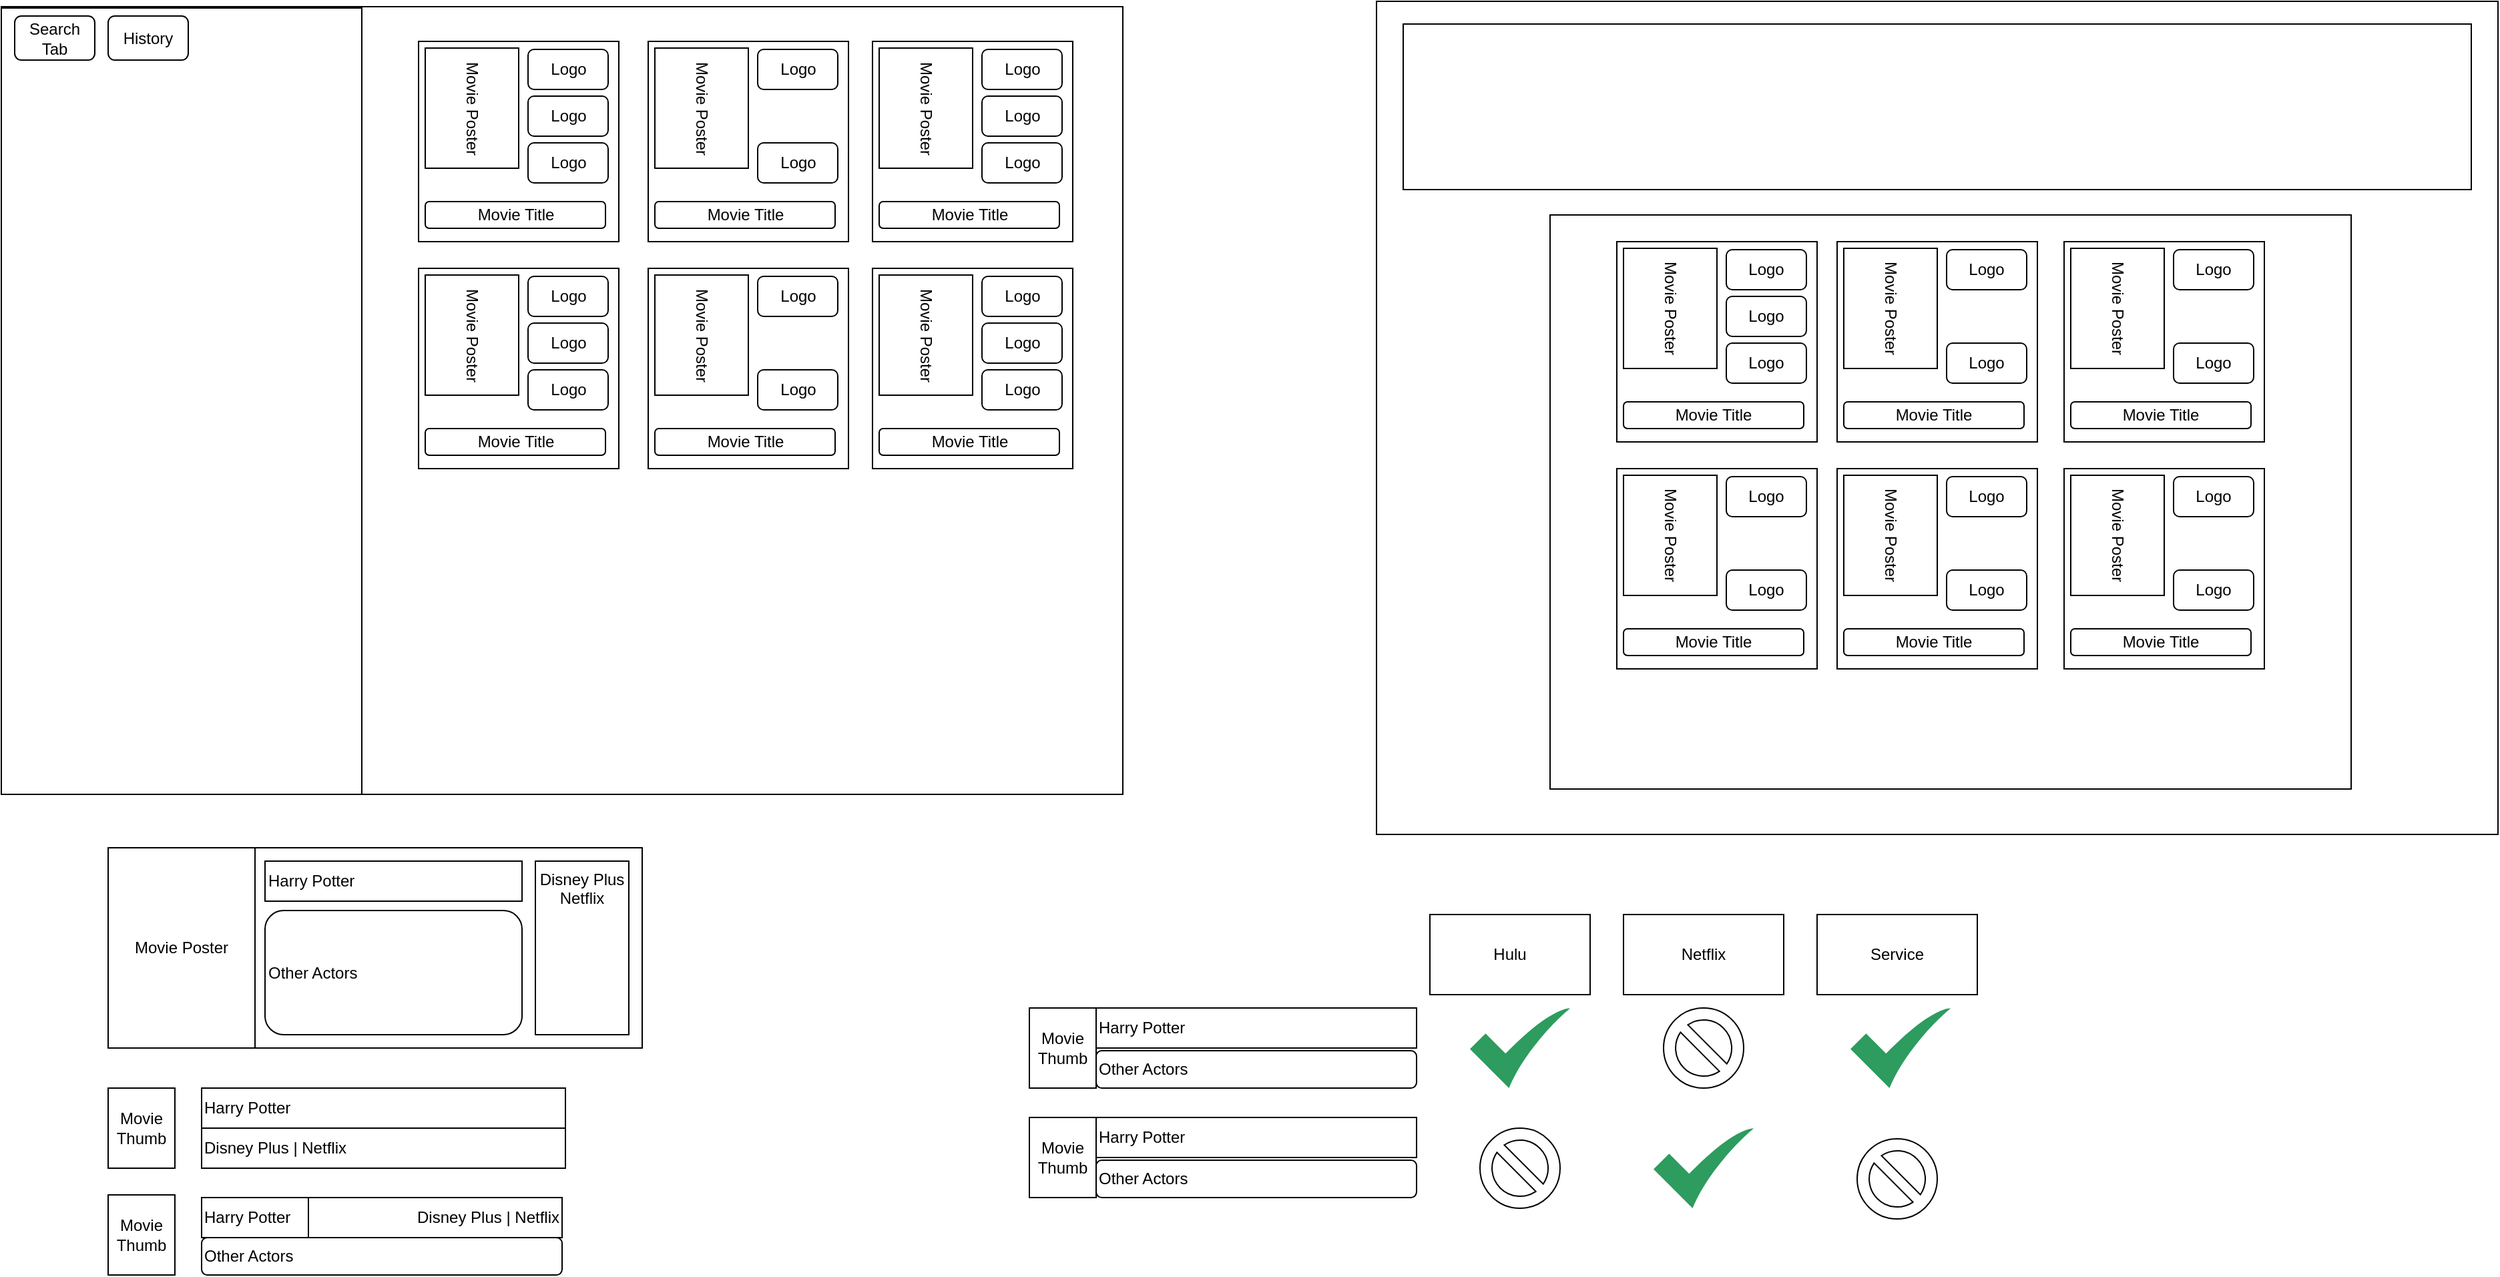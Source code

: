 <mxfile version="20.0.4" type="github"><diagram id="Ak_6PLhMbCiVXatLOwjV" name="Page-1"><mxGraphModel dx="1422" dy="772" grid="1" gridSize="10" guides="1" tooltips="1" connect="1" arrows="1" fold="1" page="1" pageScale="1" pageWidth="850" pageHeight="1100" math="0" shadow="0"><root><mxCell id="0"/><mxCell id="1" parent="0"/><mxCell id="VjZ6RCnpF5j11ZpRup7t-1" value="" style="rounded=0;whiteSpace=wrap;html=1;" parent="1" vertex="1"><mxGeometry x="20" y="80" width="840" height="590" as="geometry"/></mxCell><mxCell id="VjZ6RCnpF5j11ZpRup7t-2" value="" style="rounded=0;whiteSpace=wrap;html=1;" parent="1" vertex="1"><mxGeometry x="20" y="81" width="270" height="589" as="geometry"/></mxCell><mxCell id="VjZ6RCnpF5j11ZpRup7t-5" value="" style="whiteSpace=wrap;html=1;aspect=fixed;" parent="1" vertex="1"><mxGeometry x="332.5" y="106" width="150" height="150" as="geometry"/></mxCell><mxCell id="VjZ6RCnpF5j11ZpRup7t-6" value="Movie Poster" style="rounded=0;whiteSpace=wrap;html=1;rotation=90;" parent="1" vertex="1"><mxGeometry x="327.5" y="121" width="90" height="70" as="geometry"/></mxCell><mxCell id="VjZ6RCnpF5j11ZpRup7t-7" value="Logo" style="rounded=1;whiteSpace=wrap;html=1;" parent="1" vertex="1"><mxGeometry x="414.5" y="112" width="60" height="30" as="geometry"/></mxCell><mxCell id="VjZ6RCnpF5j11ZpRup7t-8" value="Logo" style="rounded=1;whiteSpace=wrap;html=1;" parent="1" vertex="1"><mxGeometry x="414.5" y="147" width="60" height="30" as="geometry"/></mxCell><mxCell id="VjZ6RCnpF5j11ZpRup7t-9" value="Logo" style="rounded=1;whiteSpace=wrap;html=1;" parent="1" vertex="1"><mxGeometry x="414.5" y="182" width="60" height="30" as="geometry"/></mxCell><mxCell id="VjZ6RCnpF5j11ZpRup7t-10" value="Movie Title" style="rounded=1;whiteSpace=wrap;html=1;" parent="1" vertex="1"><mxGeometry x="337.5" y="226" width="135" height="20" as="geometry"/></mxCell><mxCell id="VjZ6RCnpF5j11ZpRup7t-11" value="" style="whiteSpace=wrap;html=1;aspect=fixed;" parent="1" vertex="1"><mxGeometry x="504.5" y="106" width="150" height="150" as="geometry"/></mxCell><mxCell id="VjZ6RCnpF5j11ZpRup7t-12" value="Movie Poster" style="rounded=0;whiteSpace=wrap;html=1;rotation=90;" parent="1" vertex="1"><mxGeometry x="499.5" y="121" width="90" height="70" as="geometry"/></mxCell><mxCell id="VjZ6RCnpF5j11ZpRup7t-13" value="Movie Title" style="rounded=1;whiteSpace=wrap;html=1;" parent="1" vertex="1"><mxGeometry x="509.5" y="226" width="135" height="20" as="geometry"/></mxCell><mxCell id="VjZ6RCnpF5j11ZpRup7t-14" value="Logo" style="rounded=1;whiteSpace=wrap;html=1;" parent="1" vertex="1"><mxGeometry x="586.5" y="182" width="60" height="30" as="geometry"/></mxCell><mxCell id="VjZ6RCnpF5j11ZpRup7t-15" value="Logo" style="rounded=1;whiteSpace=wrap;html=1;" parent="1" vertex="1"><mxGeometry x="586.5" y="112" width="60" height="30" as="geometry"/></mxCell><mxCell id="VjZ6RCnpF5j11ZpRup7t-26" value="" style="rounded=0;whiteSpace=wrap;html=1;" parent="1" vertex="1"><mxGeometry x="1050" y="76" width="840" height="624" as="geometry"/></mxCell><mxCell id="VjZ6RCnpF5j11ZpRup7t-27" value="" style="rounded=0;whiteSpace=wrap;html=1;" parent="1" vertex="1"><mxGeometry x="1070" y="93" width="800" height="124" as="geometry"/></mxCell><mxCell id="VjZ6RCnpF5j11ZpRup7t-28" value="" style="rounded=0;whiteSpace=wrap;html=1;" parent="1" vertex="1"><mxGeometry x="1180" y="236" width="600" height="430" as="geometry"/></mxCell><mxCell id="VjZ6RCnpF5j11ZpRup7t-29" value="" style="whiteSpace=wrap;html=1;aspect=fixed;" parent="1" vertex="1"><mxGeometry x="1230" y="256" width="150" height="150" as="geometry"/></mxCell><mxCell id="VjZ6RCnpF5j11ZpRup7t-30" value="Movie Poster" style="rounded=0;whiteSpace=wrap;html=1;rotation=90;" parent="1" vertex="1"><mxGeometry x="1225" y="271" width="90" height="70" as="geometry"/></mxCell><mxCell id="VjZ6RCnpF5j11ZpRup7t-31" value="Logo" style="rounded=1;whiteSpace=wrap;html=1;" parent="1" vertex="1"><mxGeometry x="1312" y="262" width="60" height="30" as="geometry"/></mxCell><mxCell id="VjZ6RCnpF5j11ZpRup7t-32" value="Logo" style="rounded=1;whiteSpace=wrap;html=1;" parent="1" vertex="1"><mxGeometry x="1312" y="297" width="60" height="30" as="geometry"/></mxCell><mxCell id="VjZ6RCnpF5j11ZpRup7t-33" value="Logo" style="rounded=1;whiteSpace=wrap;html=1;" parent="1" vertex="1"><mxGeometry x="1312" y="332" width="60" height="30" as="geometry"/></mxCell><mxCell id="VjZ6RCnpF5j11ZpRup7t-34" value="Movie Title" style="rounded=1;whiteSpace=wrap;html=1;" parent="1" vertex="1"><mxGeometry x="1235" y="376" width="135" height="20" as="geometry"/></mxCell><mxCell id="VjZ6RCnpF5j11ZpRup7t-35" value="" style="whiteSpace=wrap;html=1;aspect=fixed;" parent="1" vertex="1"><mxGeometry x="1395" y="256" width="150" height="150" as="geometry"/></mxCell><mxCell id="VjZ6RCnpF5j11ZpRup7t-36" value="Movie Poster" style="rounded=0;whiteSpace=wrap;html=1;rotation=90;" parent="1" vertex="1"><mxGeometry x="1390" y="271" width="90" height="70" as="geometry"/></mxCell><mxCell id="VjZ6RCnpF5j11ZpRup7t-37" value="Movie Title" style="rounded=1;whiteSpace=wrap;html=1;" parent="1" vertex="1"><mxGeometry x="1400" y="376" width="135" height="20" as="geometry"/></mxCell><mxCell id="VjZ6RCnpF5j11ZpRup7t-38" value="Logo" style="rounded=1;whiteSpace=wrap;html=1;" parent="1" vertex="1"><mxGeometry x="1477" y="332" width="60" height="30" as="geometry"/></mxCell><mxCell id="VjZ6RCnpF5j11ZpRup7t-39" value="Logo" style="rounded=1;whiteSpace=wrap;html=1;" parent="1" vertex="1"><mxGeometry x="1477" y="262" width="60" height="30" as="geometry"/></mxCell><mxCell id="VjZ6RCnpF5j11ZpRup7t-40" value="" style="whiteSpace=wrap;html=1;aspect=fixed;" parent="1" vertex="1"><mxGeometry x="1230" y="426" width="150" height="150" as="geometry"/></mxCell><mxCell id="VjZ6RCnpF5j11ZpRup7t-41" value="Movie Poster" style="rounded=0;whiteSpace=wrap;html=1;rotation=90;" parent="1" vertex="1"><mxGeometry x="1225" y="441" width="90" height="70" as="geometry"/></mxCell><mxCell id="VjZ6RCnpF5j11ZpRup7t-42" value="Movie Title" style="rounded=1;whiteSpace=wrap;html=1;" parent="1" vertex="1"><mxGeometry x="1235" y="546" width="135" height="20" as="geometry"/></mxCell><mxCell id="VjZ6RCnpF5j11ZpRup7t-43" value="Logo" style="rounded=1;whiteSpace=wrap;html=1;" parent="1" vertex="1"><mxGeometry x="1312" y="502" width="60" height="30" as="geometry"/></mxCell><mxCell id="VjZ6RCnpF5j11ZpRup7t-44" value="Logo" style="rounded=1;whiteSpace=wrap;html=1;" parent="1" vertex="1"><mxGeometry x="1312" y="432" width="60" height="30" as="geometry"/></mxCell><mxCell id="VjZ6RCnpF5j11ZpRup7t-45" value="" style="whiteSpace=wrap;html=1;aspect=fixed;" parent="1" vertex="1"><mxGeometry x="1395" y="426" width="150" height="150" as="geometry"/></mxCell><mxCell id="VjZ6RCnpF5j11ZpRup7t-46" value="Movie Poster" style="rounded=0;whiteSpace=wrap;html=1;rotation=90;" parent="1" vertex="1"><mxGeometry x="1390" y="441" width="90" height="70" as="geometry"/></mxCell><mxCell id="VjZ6RCnpF5j11ZpRup7t-47" value="Movie Title" style="rounded=1;whiteSpace=wrap;html=1;" parent="1" vertex="1"><mxGeometry x="1400" y="546" width="135" height="20" as="geometry"/></mxCell><mxCell id="VjZ6RCnpF5j11ZpRup7t-48" value="Logo" style="rounded=1;whiteSpace=wrap;html=1;" parent="1" vertex="1"><mxGeometry x="1477" y="502" width="60" height="30" as="geometry"/></mxCell><mxCell id="VjZ6RCnpF5j11ZpRup7t-49" value="Logo" style="rounded=1;whiteSpace=wrap;html=1;" parent="1" vertex="1"><mxGeometry x="1477" y="432" width="60" height="30" as="geometry"/></mxCell><mxCell id="VjZ6RCnpF5j11ZpRup7t-50" value="" style="whiteSpace=wrap;html=1;aspect=fixed;" parent="1" vertex="1"><mxGeometry x="1565" y="256" width="150" height="150" as="geometry"/></mxCell><mxCell id="VjZ6RCnpF5j11ZpRup7t-51" value="Movie Poster" style="rounded=0;whiteSpace=wrap;html=1;rotation=90;" parent="1" vertex="1"><mxGeometry x="1560" y="271" width="90" height="70" as="geometry"/></mxCell><mxCell id="VjZ6RCnpF5j11ZpRup7t-52" value="Movie Title" style="rounded=1;whiteSpace=wrap;html=1;" parent="1" vertex="1"><mxGeometry x="1570" y="376" width="135" height="20" as="geometry"/></mxCell><mxCell id="VjZ6RCnpF5j11ZpRup7t-53" value="Logo" style="rounded=1;whiteSpace=wrap;html=1;" parent="1" vertex="1"><mxGeometry x="1647" y="332" width="60" height="30" as="geometry"/></mxCell><mxCell id="VjZ6RCnpF5j11ZpRup7t-54" value="Logo" style="rounded=1;whiteSpace=wrap;html=1;" parent="1" vertex="1"><mxGeometry x="1647" y="262" width="60" height="30" as="geometry"/></mxCell><mxCell id="VjZ6RCnpF5j11ZpRup7t-55" value="" style="whiteSpace=wrap;html=1;aspect=fixed;" parent="1" vertex="1"><mxGeometry x="1565" y="426" width="150" height="150" as="geometry"/></mxCell><mxCell id="VjZ6RCnpF5j11ZpRup7t-56" value="Movie Poster" style="rounded=0;whiteSpace=wrap;html=1;rotation=90;" parent="1" vertex="1"><mxGeometry x="1560" y="441" width="90" height="70" as="geometry"/></mxCell><mxCell id="VjZ6RCnpF5j11ZpRup7t-57" value="Movie Title" style="rounded=1;whiteSpace=wrap;html=1;" parent="1" vertex="1"><mxGeometry x="1570" y="546" width="135" height="20" as="geometry"/></mxCell><mxCell id="VjZ6RCnpF5j11ZpRup7t-58" value="Logo" style="rounded=1;whiteSpace=wrap;html=1;" parent="1" vertex="1"><mxGeometry x="1647" y="502" width="60" height="30" as="geometry"/></mxCell><mxCell id="VjZ6RCnpF5j11ZpRup7t-59" value="Logo" style="rounded=1;whiteSpace=wrap;html=1;" parent="1" vertex="1"><mxGeometry x="1647" y="432" width="60" height="30" as="geometry"/></mxCell><mxCell id="VjZ6RCnpF5j11ZpRup7t-84" value="" style="whiteSpace=wrap;html=1;aspect=fixed;" parent="1" vertex="1"><mxGeometry x="672.5" y="106" width="150" height="150" as="geometry"/></mxCell><mxCell id="VjZ6RCnpF5j11ZpRup7t-85" value="Movie Poster" style="rounded=0;whiteSpace=wrap;html=1;rotation=90;" parent="1" vertex="1"><mxGeometry x="667.5" y="121" width="90" height="70" as="geometry"/></mxCell><mxCell id="VjZ6RCnpF5j11ZpRup7t-86" value="Logo" style="rounded=1;whiteSpace=wrap;html=1;" parent="1" vertex="1"><mxGeometry x="754.5" y="112" width="60" height="30" as="geometry"/></mxCell><mxCell id="VjZ6RCnpF5j11ZpRup7t-87" value="Logo" style="rounded=1;whiteSpace=wrap;html=1;" parent="1" vertex="1"><mxGeometry x="754.5" y="147" width="60" height="30" as="geometry"/></mxCell><mxCell id="VjZ6RCnpF5j11ZpRup7t-88" value="Logo" style="rounded=1;whiteSpace=wrap;html=1;" parent="1" vertex="1"><mxGeometry x="754.5" y="182" width="60" height="30" as="geometry"/></mxCell><mxCell id="VjZ6RCnpF5j11ZpRup7t-89" value="Movie Title" style="rounded=1;whiteSpace=wrap;html=1;" parent="1" vertex="1"><mxGeometry x="677.5" y="226" width="135" height="20" as="geometry"/></mxCell><mxCell id="VjZ6RCnpF5j11ZpRup7t-90" value="" style="whiteSpace=wrap;html=1;aspect=fixed;" parent="1" vertex="1"><mxGeometry x="332.5" y="276" width="150" height="150" as="geometry"/></mxCell><mxCell id="VjZ6RCnpF5j11ZpRup7t-91" value="Movie Poster" style="rounded=0;whiteSpace=wrap;html=1;rotation=90;" parent="1" vertex="1"><mxGeometry x="327.5" y="291" width="90" height="70" as="geometry"/></mxCell><mxCell id="VjZ6RCnpF5j11ZpRup7t-92" value="Logo" style="rounded=1;whiteSpace=wrap;html=1;" parent="1" vertex="1"><mxGeometry x="414.5" y="282" width="60" height="30" as="geometry"/></mxCell><mxCell id="VjZ6RCnpF5j11ZpRup7t-93" value="Logo" style="rounded=1;whiteSpace=wrap;html=1;" parent="1" vertex="1"><mxGeometry x="414.5" y="317" width="60" height="30" as="geometry"/></mxCell><mxCell id="VjZ6RCnpF5j11ZpRup7t-94" value="Logo" style="rounded=1;whiteSpace=wrap;html=1;" parent="1" vertex="1"><mxGeometry x="414.5" y="352" width="60" height="30" as="geometry"/></mxCell><mxCell id="VjZ6RCnpF5j11ZpRup7t-95" value="Movie Title" style="rounded=1;whiteSpace=wrap;html=1;" parent="1" vertex="1"><mxGeometry x="337.5" y="396" width="135" height="20" as="geometry"/></mxCell><mxCell id="VjZ6RCnpF5j11ZpRup7t-96" value="" style="whiteSpace=wrap;html=1;aspect=fixed;" parent="1" vertex="1"><mxGeometry x="504.5" y="276" width="150" height="150" as="geometry"/></mxCell><mxCell id="VjZ6RCnpF5j11ZpRup7t-97" value="Movie Poster" style="rounded=0;whiteSpace=wrap;html=1;rotation=90;" parent="1" vertex="1"><mxGeometry x="499.5" y="291" width="90" height="70" as="geometry"/></mxCell><mxCell id="VjZ6RCnpF5j11ZpRup7t-98" value="Movie Title" style="rounded=1;whiteSpace=wrap;html=1;" parent="1" vertex="1"><mxGeometry x="509.5" y="396" width="135" height="20" as="geometry"/></mxCell><mxCell id="VjZ6RCnpF5j11ZpRup7t-99" value="Logo" style="rounded=1;whiteSpace=wrap;html=1;" parent="1" vertex="1"><mxGeometry x="586.5" y="352" width="60" height="30" as="geometry"/></mxCell><mxCell id="VjZ6RCnpF5j11ZpRup7t-100" value="Logo" style="rounded=1;whiteSpace=wrap;html=1;" parent="1" vertex="1"><mxGeometry x="586.5" y="282" width="60" height="30" as="geometry"/></mxCell><mxCell id="VjZ6RCnpF5j11ZpRup7t-101" value="" style="whiteSpace=wrap;html=1;aspect=fixed;" parent="1" vertex="1"><mxGeometry x="672.5" y="276" width="150" height="150" as="geometry"/></mxCell><mxCell id="VjZ6RCnpF5j11ZpRup7t-102" value="Movie Poster" style="rounded=0;whiteSpace=wrap;html=1;rotation=90;" parent="1" vertex="1"><mxGeometry x="667.5" y="291" width="90" height="70" as="geometry"/></mxCell><mxCell id="VjZ6RCnpF5j11ZpRup7t-103" value="Logo" style="rounded=1;whiteSpace=wrap;html=1;" parent="1" vertex="1"><mxGeometry x="754.5" y="282" width="60" height="30" as="geometry"/></mxCell><mxCell id="VjZ6RCnpF5j11ZpRup7t-104" value="Logo" style="rounded=1;whiteSpace=wrap;html=1;" parent="1" vertex="1"><mxGeometry x="754.5" y="317" width="60" height="30" as="geometry"/></mxCell><mxCell id="VjZ6RCnpF5j11ZpRup7t-105" value="Logo" style="rounded=1;whiteSpace=wrap;html=1;" parent="1" vertex="1"><mxGeometry x="754.5" y="352" width="60" height="30" as="geometry"/></mxCell><mxCell id="VjZ6RCnpF5j11ZpRup7t-106" value="Movie Title" style="rounded=1;whiteSpace=wrap;html=1;" parent="1" vertex="1"><mxGeometry x="677.5" y="396" width="135" height="20" as="geometry"/></mxCell><mxCell id="HzVnUczQ9QOxi_G6JP10-1" value="Search Tab" style="rounded=1;whiteSpace=wrap;html=1;" vertex="1" parent="1"><mxGeometry x="30" y="87" width="60" height="33" as="geometry"/></mxCell><mxCell id="HzVnUczQ9QOxi_G6JP10-2" value="History" style="rounded=1;whiteSpace=wrap;html=1;" vertex="1" parent="1"><mxGeometry x="100" y="87" width="60" height="33" as="geometry"/></mxCell><mxCell id="HzVnUczQ9QOxi_G6JP10-3" value="" style="rounded=0;whiteSpace=wrap;html=1;" vertex="1" parent="1"><mxGeometry x="100" y="710" width="400" height="150" as="geometry"/></mxCell><mxCell id="HzVnUczQ9QOxi_G6JP10-4" value="Movie Poster" style="rounded=0;whiteSpace=wrap;html=1;" vertex="1" parent="1"><mxGeometry x="100" y="710" width="110" height="150" as="geometry"/></mxCell><mxCell id="HzVnUczQ9QOxi_G6JP10-5" value="Other Actors" style="rounded=1;whiteSpace=wrap;html=1;align=left;" vertex="1" parent="1"><mxGeometry x="217.5" y="757" width="192.5" height="93" as="geometry"/></mxCell><mxCell id="HzVnUczQ9QOxi_G6JP10-6" value="Harry Potter" style="rounded=0;whiteSpace=wrap;html=1;align=left;" vertex="1" parent="1"><mxGeometry x="217.5" y="720" width="192.5" height="30" as="geometry"/></mxCell><mxCell id="HzVnUczQ9QOxi_G6JP10-7" value="Disney Plus&lt;br&gt;Netflix" style="rounded=0;whiteSpace=wrap;html=1;align=center;verticalAlign=top;" vertex="1" parent="1"><mxGeometry x="420" y="720" width="70" height="130" as="geometry"/></mxCell><mxCell id="HzVnUczQ9QOxi_G6JP10-8" value="Movie Thumb" style="rounded=0;whiteSpace=wrap;html=1;" vertex="1" parent="1"><mxGeometry x="100" y="890" width="50" height="60" as="geometry"/></mxCell><mxCell id="HzVnUczQ9QOxi_G6JP10-9" value="Harry Potter" style="rounded=0;whiteSpace=wrap;html=1;align=left;" vertex="1" parent="1"><mxGeometry x="170" y="890" width="272.5" height="30" as="geometry"/></mxCell><mxCell id="HzVnUczQ9QOxi_G6JP10-10" value="Disney Plus | Netflix" style="rounded=0;whiteSpace=wrap;html=1;align=left;" vertex="1" parent="1"><mxGeometry x="170" y="920" width="272.5" height="30" as="geometry"/></mxCell><mxCell id="HzVnUczQ9QOxi_G6JP10-11" value="Movie Thumb" style="rounded=0;whiteSpace=wrap;html=1;" vertex="1" parent="1"><mxGeometry x="100" y="970" width="50" height="60" as="geometry"/></mxCell><mxCell id="HzVnUczQ9QOxi_G6JP10-12" value="Harry Potter" style="rounded=0;whiteSpace=wrap;html=1;align=left;" vertex="1" parent="1"><mxGeometry x="170" y="972" width="80" height="30" as="geometry"/></mxCell><mxCell id="HzVnUczQ9QOxi_G6JP10-13" value="Disney Plus | Netflix" style="rounded=0;whiteSpace=wrap;html=1;align=right;" vertex="1" parent="1"><mxGeometry x="250" y="972" width="190" height="30" as="geometry"/></mxCell><mxCell id="HzVnUczQ9QOxi_G6JP10-14" value="Other Actors" style="rounded=1;whiteSpace=wrap;html=1;align=left;" vertex="1" parent="1"><mxGeometry x="170" y="1002" width="270" height="28" as="geometry"/></mxCell><mxCell id="HzVnUczQ9QOxi_G6JP10-15" value="Hulu" style="rounded=0;whiteSpace=wrap;html=1;" vertex="1" parent="1"><mxGeometry x="1090" y="760" width="120" height="60" as="geometry"/></mxCell><mxCell id="HzVnUczQ9QOxi_G6JP10-16" value="Netflix&lt;span style=&quot;color: rgba(0, 0, 0, 0); font-family: monospace; font-size: 0px; text-align: start;&quot;&gt;%3CmxGraphModel%3E%3Croot%3E%3CmxCell%20id%3D%220%22%2F%3E%3CmxCell%20id%3D%221%22%20parent%3D%220%22%2F%3E%3CmxCell%20id%3D%222%22%20value%3D%22Hulu%22%20style%3D%22rounded%3D0%3BwhiteSpace%3Dwrap%3Bhtml%3D1%3B%22%20vertex%3D%221%22%20parent%3D%221%22%3E%3CmxGeometry%20x%3D%221090%22%20y%3D%22760%22%20width%3D%22120%22%20height%3D%2260%22%20as%3D%22geometry%22%2F%3E%3C%2FmxCell%3E%3C%2Froot%3E%3C%2FmxGraphModel%3E&lt;/span&gt;" style="rounded=0;whiteSpace=wrap;html=1;" vertex="1" parent="1"><mxGeometry x="1235" y="760" width="120" height="60" as="geometry"/></mxCell><mxCell id="HzVnUczQ9QOxi_G6JP10-17" value="Service" style="rounded=0;whiteSpace=wrap;html=1;" vertex="1" parent="1"><mxGeometry x="1380" y="760" width="120" height="60" as="geometry"/></mxCell><mxCell id="HzVnUczQ9QOxi_G6JP10-18" value="Movie Thumb" style="rounded=0;whiteSpace=wrap;html=1;" vertex="1" parent="1"><mxGeometry x="790" y="830" width="50" height="60" as="geometry"/></mxCell><mxCell id="HzVnUczQ9QOxi_G6JP10-19" value="Harry Potter" style="rounded=0;whiteSpace=wrap;html=1;align=left;" vertex="1" parent="1"><mxGeometry x="840" y="830" width="240" height="30" as="geometry"/></mxCell><mxCell id="HzVnUczQ9QOxi_G6JP10-20" value="Other Actors" style="rounded=1;whiteSpace=wrap;html=1;align=left;" vertex="1" parent="1"><mxGeometry x="840" y="862" width="240" height="28" as="geometry"/></mxCell><mxCell id="HzVnUczQ9QOxi_G6JP10-21" value="" style="sketch=0;html=1;aspect=fixed;strokeColor=none;shadow=0;align=center;verticalAlign=top;fillColor=#2D9C5E;shape=mxgraph.gcp2.check" vertex="1" parent="1"><mxGeometry x="1120" y="830" width="75" height="60" as="geometry"/></mxCell><mxCell id="HzVnUczQ9QOxi_G6JP10-22" value="" style="sketch=0;html=1;aspect=fixed;strokeColor=none;shadow=0;align=center;verticalAlign=top;fillColor=#2D9C5E;shape=mxgraph.gcp2.check" vertex="1" parent="1"><mxGeometry x="1405" y="830" width="75" height="60" as="geometry"/></mxCell><mxCell id="HzVnUczQ9QOxi_G6JP10-23" value="" style="verticalLabelPosition=bottom;verticalAlign=top;html=1;shape=mxgraph.basic.no_symbol;labelBackgroundColor=#FF1F0F;" vertex="1" parent="1"><mxGeometry x="1265" y="830" width="60" height="60" as="geometry"/></mxCell><mxCell id="HzVnUczQ9QOxi_G6JP10-24" value="Movie Thumb" style="rounded=0;whiteSpace=wrap;html=1;" vertex="1" parent="1"><mxGeometry x="790" y="912" width="50" height="60" as="geometry"/></mxCell><mxCell id="HzVnUczQ9QOxi_G6JP10-25" value="Harry Potter" style="rounded=0;whiteSpace=wrap;html=1;align=left;" vertex="1" parent="1"><mxGeometry x="840" y="912" width="240" height="30" as="geometry"/></mxCell><mxCell id="HzVnUczQ9QOxi_G6JP10-26" value="Other Actors" style="rounded=1;whiteSpace=wrap;html=1;align=left;" vertex="1" parent="1"><mxGeometry x="840" y="944" width="240" height="28" as="geometry"/></mxCell><mxCell id="HzVnUczQ9QOxi_G6JP10-27" value="" style="sketch=0;html=1;aspect=fixed;strokeColor=none;shadow=0;align=center;verticalAlign=top;fillColor=#2D9C5E;shape=mxgraph.gcp2.check" vertex="1" parent="1"><mxGeometry x="1257.5" y="920" width="75" height="60" as="geometry"/></mxCell><mxCell id="HzVnUczQ9QOxi_G6JP10-28" value="" style="verticalLabelPosition=bottom;verticalAlign=top;html=1;shape=mxgraph.basic.no_symbol;labelBackgroundColor=#FF1F0F;" vertex="1" parent="1"><mxGeometry x="1127.5" y="920" width="60" height="60" as="geometry"/></mxCell><mxCell id="HzVnUczQ9QOxi_G6JP10-29" value="" style="verticalLabelPosition=bottom;verticalAlign=top;html=1;shape=mxgraph.basic.no_symbol;labelBackgroundColor=#FF1F0F;" vertex="1" parent="1"><mxGeometry x="1410" y="928" width="60" height="60" as="geometry"/></mxCell></root></mxGraphModel></diagram></mxfile>